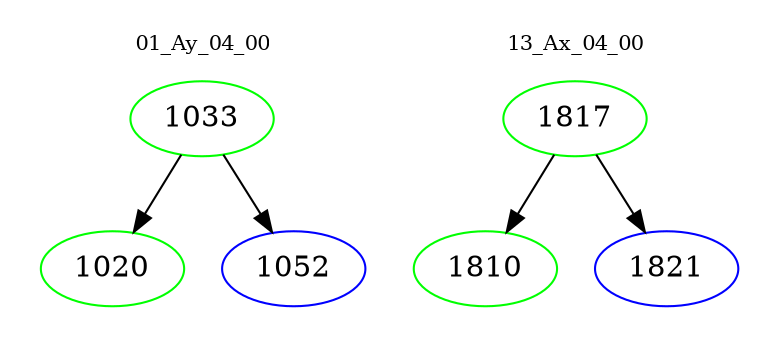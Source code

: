 digraph{
subgraph cluster_0 {
color = white
label = "01_Ay_04_00";
fontsize=10;
T0_1033 [label="1033", color="green"]
T0_1033 -> T0_1020 [color="black"]
T0_1020 [label="1020", color="green"]
T0_1033 -> T0_1052 [color="black"]
T0_1052 [label="1052", color="blue"]
}
subgraph cluster_1 {
color = white
label = "13_Ax_04_00";
fontsize=10;
T1_1817 [label="1817", color="green"]
T1_1817 -> T1_1810 [color="black"]
T1_1810 [label="1810", color="green"]
T1_1817 -> T1_1821 [color="black"]
T1_1821 [label="1821", color="blue"]
}
}
